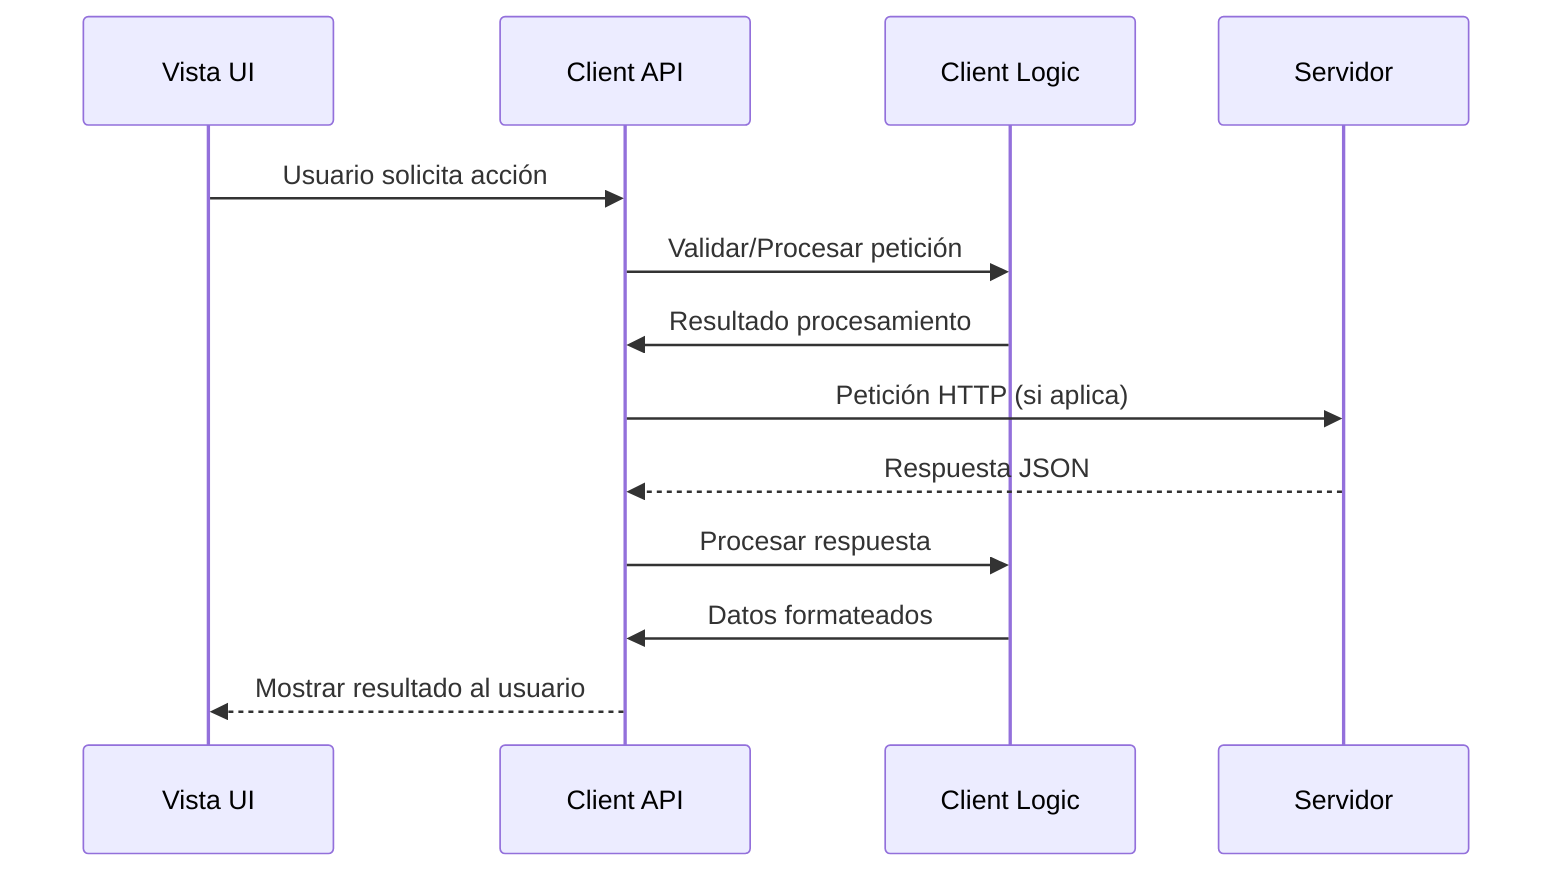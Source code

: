 sequenceDiagram
    participant UI as Vista UI
    participant ClientAPI as Client API
    participant ClientLogic as Client Logic
    participant Server as Servidor

    UI->>ClientAPI: Usuario solicita acción
    ClientAPI->>ClientLogic: Validar/Procesar petición
    ClientLogic->>ClientAPI: Resultado procesamiento
    ClientAPI->>Server: Petición HTTP (si aplica)
    Server-->>ClientAPI: Respuesta JSON
    ClientAPI->>ClientLogic: Procesar respuesta
    ClientLogic->>ClientAPI: Datos formateados
    ClientAPI-->>UI: Mostrar resultado al usuario